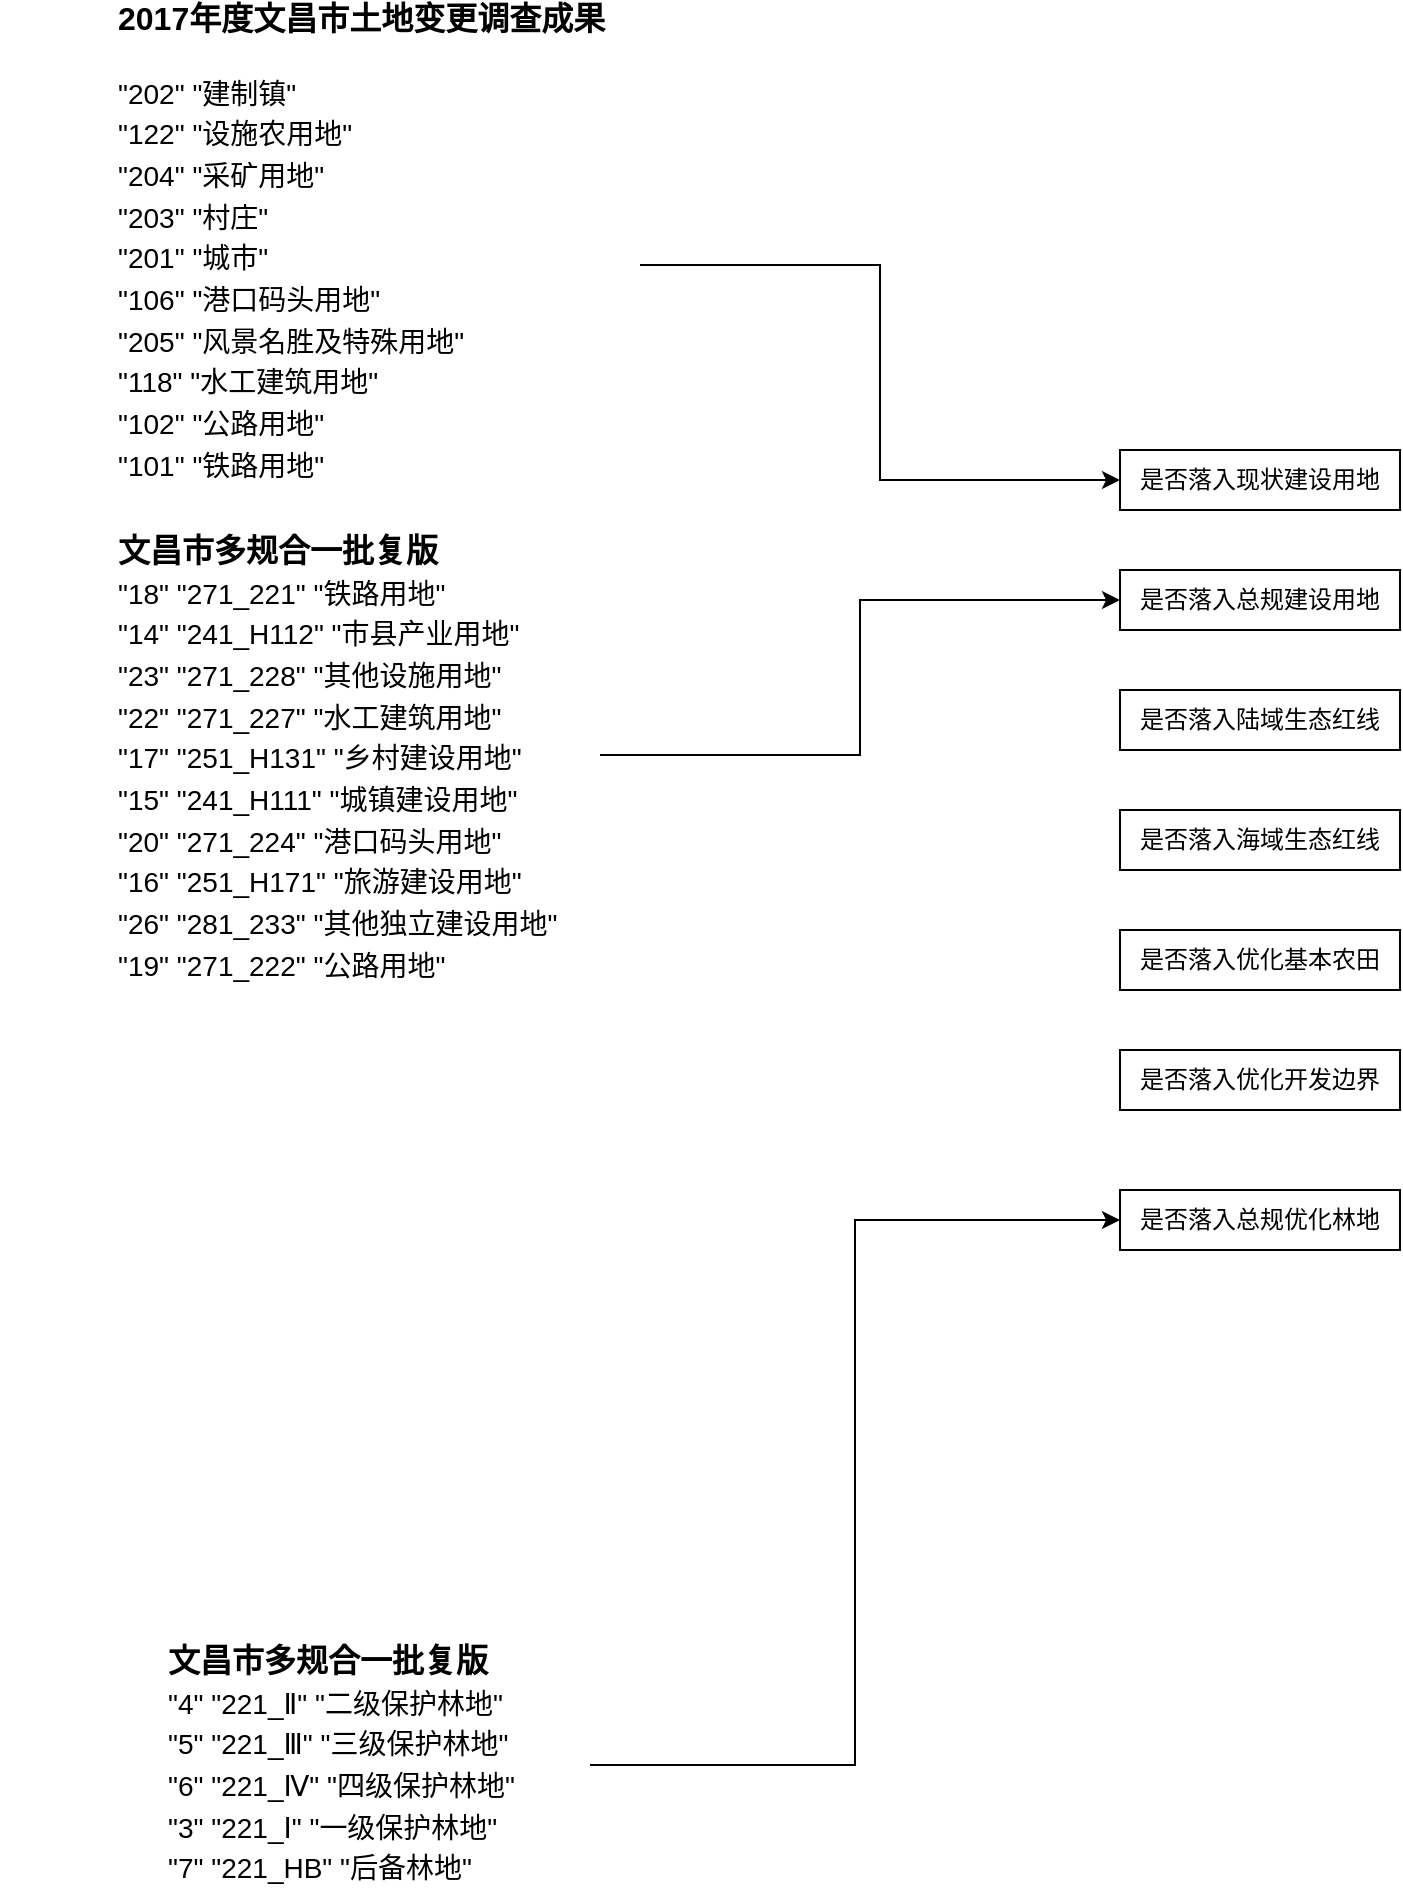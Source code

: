 <mxfile version="11.2.3" type="github" pages="1"><diagram id="FOM7cRv-rwjVKF6SeQ_-" name="Page-1"><mxGraphModel dx="1830" dy="1687" grid="1" gridSize="10" guides="1" tooltips="1" connect="1" arrows="1" fold="1" page="1" pageScale="1" pageWidth="850" pageHeight="1100" math="0" shadow="0"><root><mxCell id="0"/><mxCell id="1" parent="0"/><mxCell id="Ok4GDyt3GXnytpkombl4-1" value="是否落入现状建设用地" style="rounded=0;whiteSpace=wrap;html=1;" vertex="1" parent="1"><mxGeometry x="180" y="220" width="140" height="30" as="geometry"/></mxCell><mxCell id="Ok4GDyt3GXnytpkombl4-2" value="是否落入总规建设用地" style="rounded=0;whiteSpace=wrap;html=1;fontStyle=0" vertex="1" parent="1"><mxGeometry x="180" y="280" width="140" height="30" as="geometry"/></mxCell><mxCell id="Ok4GDyt3GXnytpkombl4-3" value="是否落入陆域生态红线" style="rounded=0;whiteSpace=wrap;html=1;" vertex="1" parent="1"><mxGeometry x="180" y="340" width="140" height="30" as="geometry"/></mxCell><mxCell id="Ok4GDyt3GXnytpkombl4-4" value="是否落入海域生态红线" style="rounded=0;whiteSpace=wrap;html=1;" vertex="1" parent="1"><mxGeometry x="180" y="400" width="140" height="30" as="geometry"/></mxCell><mxCell id="Ok4GDyt3GXnytpkombl4-5" value="是否落入优化基本农田" style="rounded=0;whiteSpace=wrap;html=1;" vertex="1" parent="1"><mxGeometry x="180" y="460" width="140" height="30" as="geometry"/></mxCell><mxCell id="Ok4GDyt3GXnytpkombl4-6" value="是否落入优化开发边界" style="rounded=0;whiteSpace=wrap;html=1;" vertex="1" parent="1"><mxGeometry x="180" y="520" width="140" height="30" as="geometry"/></mxCell><mxCell id="Ok4GDyt3GXnytpkombl4-7" value="是否落入总规优化林地" style="rounded=0;whiteSpace=wrap;html=1;" vertex="1" parent="1"><mxGeometry x="180" y="590" width="140" height="30" as="geometry"/></mxCell><mxCell id="Ok4GDyt3GXnytpkombl4-24" style="edgeStyle=orthogonalEdgeStyle;rounded=0;orthogonalLoop=1;jettySize=auto;html=1;" edge="1" parent="1" source="Ok4GDyt3GXnytpkombl4-18" target="Ok4GDyt3GXnytpkombl4-1"><mxGeometry relative="1" as="geometry"/></mxCell><mxCell id="Ok4GDyt3GXnytpkombl4-18" value="&lt;h6 style=&quot;background: none 0% 0% / auto repeat scroll padding-box border-box rgba(0 , 0 , 0 , 0) ; animation: 0s ease 0s 1 normal none running none ; border: 0px none rgb(0 , 0 , 0) ; border-radius: 0px ; border-collapse: separate ; bottom: auto ; box-shadow: none ; box-sizing: content-box ; caption-side: top ; clear: none ; clip: auto ; content: normal ; cursor: auto ; direction: ltr ; empty-cells: show ; float: none ; font-stretch: normal ; line-height: 20.8px ; height: 20.667px ; left: auto ; list-style: disc outside none ; margin: 0px ; max-height: none ; max-width: none ; min-height: 0px ; min-width: 0px ; opacity: 1 ; outline: rgb(0 , 0 , 0) none 0px ; overflow-wrap: break-word ; overflow: visible ; padding: 0px 60px 0px 54px ; position: static ; resize: none ; right: auto ; speak: normal ; table-layout: auto ; text-shadow: none ; text-overflow: clip ; top: auto ; transition: all 0.1s ease-out 0s ; unicode-bidi: normal ; vertical-align: baseline ; visibility: visible ; width: 680px ; word-break: normal ; z-index: auto ; zoom: 1 ; -webkit-appearance: none ; backface-visibility: visible ; border-spacing: 0px ; perspective: none ; perspective-origin: 397px 10.333px ; transform: none ; transform-origin: 397px 10.333px ; transform-style: flat&quot;&gt;&lt;font style=&quot;font-size: 16px&quot;&gt;2017年度文昌市土地变更调查成果&lt;/font&gt;&lt;/h6&gt;&lt;h1&gt;&lt;div id=&quot;magicdomid130_copy&quot; class=&quot;ace-line gutter-author-p-11933957 emptyGutter&quot; style=&quot;font-weight: 400 ; background: none 0% 0% / auto repeat scroll padding-box border-box rgba(0 , 0 , 0 , 0) ; animation: 0s ease 0s 1 normal none running none ; border: 0px none rgb(0 , 0 , 0) ; border-radius: 0px ; border-collapse: separate ; bottom: auto ; box-shadow: none ; box-sizing: content-box ; caption-side: top ; clear: none ; clip: auto ; content: normal ; cursor: auto ; direction: ltr ; empty-cells: show ; float: none ; font-stretch: normal ; font-size: 14px ; line-height: 20.8px ; height: 20.667px ; left: auto ; list-style: disc outside none ; margin: 0px ; max-height: none ; max-width: none ; min-height: 0px ; min-width: 0px ; opacity: 1 ; outline: rgb(0 , 0 , 0) none 0px ; overflow-wrap: break-word ; overflow: visible ; padding: 0px 60px 0px 54px ; position: static ; resize: none ; right: auto ; speak: normal ; table-layout: auto ; text-shadow: none ; text-overflow: clip ; top: auto ; transition: all 0.1s ease-out 0s ; unicode-bidi: normal ; vertical-align: baseline ; visibility: visible ; width: 680px ; word-break: normal ; z-index: auto ; zoom: 1 ; -webkit-appearance: none ; backface-visibility: visible ; border-spacing: 0px ; perspective: none ; perspective-origin: 397px 10.333px ; transform: none ; transform-origin: 397px 10.333px ; transform-style: flat&quot;&gt;&lt;span class=&quot;author-p-11933957 color:#ff0000&quot;&gt;&quot;202&quot;&#9;&quot;建制镇&quot;&lt;/span&gt;&lt;/div&gt;&lt;div id=&quot;magicdomid132_copy&quot; class=&quot;ace-line gutter-author-p-11933957 emptyGutter&quot; style=&quot;font-weight: 400 ; background: none 0% 0% / auto repeat scroll padding-box border-box rgba(0 , 0 , 0 , 0) ; animation: 0s ease 0s 1 normal none running none ; border: 0px none rgb(0 , 0 , 0) ; border-radius: 0px ; border-collapse: separate ; bottom: auto ; box-shadow: none ; box-sizing: content-box ; caption-side: top ; clear: none ; clip: auto ; content: normal ; cursor: auto ; direction: ltr ; empty-cells: show ; float: none ; font-stretch: normal ; font-size: 14px ; line-height: 20.8px ; height: 20.667px ; left: auto ; list-style: disc outside none ; margin: 0px ; max-height: none ; max-width: none ; min-height: 0px ; min-width: 0px ; opacity: 1 ; outline: rgb(0 , 0 , 0) none 0px ; overflow-wrap: break-word ; overflow: visible ; padding: 0px 60px 0px 54px ; position: static ; resize: none ; right: auto ; speak: normal ; table-layout: auto ; text-shadow: none ; text-overflow: clip ; top: auto ; transition: all 0.1s ease-out 0s ; unicode-bidi: normal ; vertical-align: baseline ; visibility: visible ; width: 680px ; word-break: normal ; z-index: auto ; zoom: 1 ; -webkit-appearance: none ; backface-visibility: visible ; border-spacing: 0px ; perspective: none ; perspective-origin: 397px 10.333px ; transform: none ; transform-origin: 397px 10.333px ; transform-style: flat&quot;&gt;&lt;span class=&quot;author-p-11933957 color:#ff0000&quot;&gt;&quot;122&quot;&#9;&quot;设施农用地&quot;&lt;/span&gt;&lt;/div&gt;&lt;div id=&quot;magicdomid135_copy&quot; class=&quot;ace-line gutter-author-p-11933957 emptyGutter&quot; style=&quot;font-weight: 400 ; background: none 0% 0% / auto repeat scroll padding-box border-box rgba(0 , 0 , 0 , 0) ; animation: 0s ease 0s 1 normal none running none ; border: 0px none rgb(0 , 0 , 0) ; border-radius: 0px ; border-collapse: separate ; bottom: auto ; box-shadow: none ; box-sizing: content-box ; caption-side: top ; clear: none ; clip: auto ; content: normal ; cursor: auto ; direction: ltr ; empty-cells: show ; float: none ; font-stretch: normal ; font-size: 14px ; line-height: 20.8px ; height: 20.667px ; left: auto ; list-style: disc outside none ; margin: 0px ; max-height: none ; max-width: none ; min-height: 0px ; min-width: 0px ; opacity: 1 ; outline: rgb(0 , 0 , 0) none 0px ; overflow-wrap: break-word ; overflow: visible ; padding: 0px 60px 0px 54px ; position: static ; resize: none ; right: auto ; speak: normal ; table-layout: auto ; text-shadow: none ; text-overflow: clip ; top: auto ; transition: all 0.1s ease-out 0s ; unicode-bidi: normal ; vertical-align: baseline ; visibility: visible ; width: 680px ; word-break: normal ; z-index: auto ; zoom: 1 ; -webkit-appearance: none ; backface-visibility: visible ; border-spacing: 0px ; perspective: none ; perspective-origin: 397px 10.333px ; transform: none ; transform-origin: 397px 10.333px ; transform-style: flat&quot;&gt;&lt;span class=&quot;author-p-11933957 color:#ff0000&quot;&gt;&quot;204&quot;&#9;&quot;采矿用地&quot;&lt;/span&gt;&lt;/div&gt;&lt;div id=&quot;magicdomid138_copy&quot; class=&quot;ace-line gutter-author-p-11933957 emptyGutter&quot; style=&quot;font-weight: 400 ; background: none 0% 0% / auto repeat scroll padding-box border-box rgba(0 , 0 , 0 , 0) ; animation: 0s ease 0s 1 normal none running none ; border: 0px none rgb(0 , 0 , 0) ; border-radius: 0px ; border-collapse: separate ; bottom: auto ; box-shadow: none ; box-sizing: content-box ; caption-side: top ; clear: none ; clip: auto ; content: normal ; cursor: auto ; direction: ltr ; empty-cells: show ; float: none ; font-stretch: normal ; font-size: 14px ; line-height: 20.8px ; height: 20.667px ; left: auto ; list-style: disc outside none ; margin: 0px ; max-height: none ; max-width: none ; min-height: 0px ; min-width: 0px ; opacity: 1 ; outline: rgb(0 , 0 , 0) none 0px ; overflow-wrap: break-word ; overflow: visible ; padding: 0px 60px 0px 54px ; position: static ; resize: none ; right: auto ; speak: normal ; table-layout: auto ; text-shadow: none ; text-overflow: clip ; top: auto ; transition: all 0.1s ease-out 0s ; unicode-bidi: normal ; vertical-align: baseline ; visibility: visible ; width: 680px ; word-break: normal ; z-index: auto ; zoom: 1 ; -webkit-appearance: none ; backface-visibility: visible ; border-spacing: 0px ; perspective: none ; perspective-origin: 397px 10.333px ; transform: none ; transform-origin: 397px 10.333px ; transform-style: flat&quot;&gt;&lt;span class=&quot;author-p-11933957 color:#ff0000&quot;&gt;&quot;203&quot;&#9;&quot;村庄&quot;&lt;/span&gt;&lt;/div&gt;&lt;div id=&quot;magicdomid139_copy&quot; class=&quot;ace-line gutter-author-p-11933957 emptyGutter&quot; style=&quot;font-weight: 400 ; background: none 0% 0% / auto repeat scroll padding-box border-box rgba(0 , 0 , 0 , 0) ; animation: 0s ease 0s 1 normal none running none ; border: 0px none rgb(0 , 0 , 0) ; border-radius: 0px ; border-collapse: separate ; bottom: auto ; box-shadow: none ; box-sizing: content-box ; caption-side: top ; clear: none ; clip: auto ; content: normal ; cursor: auto ; direction: ltr ; empty-cells: show ; float: none ; font-stretch: normal ; font-size: 14px ; line-height: 20.8px ; height: 20.667px ; left: auto ; list-style: disc outside none ; margin: 0px ; max-height: none ; max-width: none ; min-height: 0px ; min-width: 0px ; opacity: 1 ; outline: rgb(0 , 0 , 0) none 0px ; overflow-wrap: break-word ; overflow: visible ; padding: 0px 60px 0px 54px ; position: static ; resize: none ; right: auto ; speak: normal ; table-layout: auto ; text-shadow: none ; text-overflow: clip ; top: auto ; transition: all 0.1s ease-out 0s ; unicode-bidi: normal ; vertical-align: baseline ; visibility: visible ; width: 680px ; word-break: normal ; z-index: auto ; zoom: 1 ; -webkit-appearance: none ; backface-visibility: visible ; border-spacing: 0px ; perspective: none ; perspective-origin: 397px 10.333px ; transform: none ; transform-origin: 397px 10.333px ; transform-style: flat&quot;&gt;&lt;span class=&quot;author-p-11933957 color:#ff0000&quot;&gt;&quot;201&quot;&#9;&quot;城市&quot;&lt;/span&gt;&lt;/div&gt;&lt;div id=&quot;magicdomid142_copy&quot; class=&quot;ace-line gutter-author-p-11933957 emptyGutter&quot; style=&quot;font-weight: 400 ; background: none 0% 0% / auto repeat scroll padding-box border-box rgba(0 , 0 , 0 , 0) ; animation: 0s ease 0s 1 normal none running none ; border: 0px none rgb(0 , 0 , 0) ; border-radius: 0px ; border-collapse: separate ; bottom: auto ; box-shadow: none ; box-sizing: content-box ; caption-side: top ; clear: none ; clip: auto ; content: normal ; cursor: auto ; direction: ltr ; empty-cells: show ; float: none ; font-stretch: normal ; font-size: 14px ; line-height: 20.8px ; height: 20.667px ; left: auto ; list-style: disc outside none ; margin: 0px ; max-height: none ; max-width: none ; min-height: 0px ; min-width: 0px ; opacity: 1 ; outline: rgb(0 , 0 , 0) none 0px ; overflow-wrap: break-word ; overflow: visible ; padding: 0px 60px 0px 54px ; position: static ; resize: none ; right: auto ; speak: normal ; table-layout: auto ; text-shadow: none ; text-overflow: clip ; top: auto ; transition: all 0.1s ease-out 0s ; unicode-bidi: normal ; vertical-align: baseline ; visibility: visible ; width: 680px ; word-break: normal ; z-index: auto ; zoom: 1 ; -webkit-appearance: none ; backface-visibility: visible ; border-spacing: 0px ; perspective: none ; perspective-origin: 397px 10.333px ; transform: none ; transform-origin: 397px 10.333px ; transform-style: flat&quot;&gt;&lt;span class=&quot;author-p-11933957 color:#ff0000&quot;&gt;&quot;106&quot;&#9;&quot;港口码头用地&quot;&lt;/span&gt;&lt;/div&gt;&lt;div id=&quot;magicdomid145_copy&quot; class=&quot;ace-line gutter-author-p-11933957 emptyGutter&quot; style=&quot;font-weight: 400 ; background: none 0% 0% / auto repeat scroll padding-box border-box rgba(0 , 0 , 0 , 0) ; animation: 0s ease 0s 1 normal none running none ; border: 0px none rgb(0 , 0 , 0) ; border-radius: 0px ; border-collapse: separate ; bottom: auto ; box-shadow: none ; box-sizing: content-box ; caption-side: top ; clear: none ; clip: auto ; content: normal ; cursor: auto ; direction: ltr ; empty-cells: show ; float: none ; font-stretch: normal ; font-size: 14px ; line-height: 20.8px ; height: 20.667px ; left: auto ; list-style: disc outside none ; margin: 0px ; max-height: none ; max-width: none ; min-height: 0px ; min-width: 0px ; opacity: 1 ; outline: rgb(0 , 0 , 0) none 0px ; overflow-wrap: break-word ; overflow: visible ; padding: 0px 60px 0px 54px ; position: static ; resize: none ; right: auto ; speak: normal ; table-layout: auto ; text-shadow: none ; text-overflow: clip ; top: auto ; transition: all 0.1s ease-out 0s ; unicode-bidi: normal ; vertical-align: baseline ; visibility: visible ; width: 680px ; word-break: normal ; z-index: auto ; zoom: 1 ; -webkit-appearance: none ; backface-visibility: visible ; border-spacing: 0px ; perspective: none ; perspective-origin: 397px 10.333px ; transform: none ; transform-origin: 397px 10.333px ; transform-style: flat&quot;&gt;&lt;span class=&quot;author-p-11933957 color:#ff0000&quot;&gt;&quot;205&quot;&#9;&quot;风景名胜及特殊用地&quot;&lt;/span&gt;&lt;/div&gt;&lt;div id=&quot;magicdomid149_copy&quot; class=&quot;ace-line gutter-author-p-11933957 emptyGutter&quot; style=&quot;font-weight: 400 ; background: none 0% 0% / auto repeat scroll padding-box border-box rgba(0 , 0 , 0 , 0) ; animation: 0s ease 0s 1 normal none running none ; border: 0px none rgb(0 , 0 , 0) ; border-radius: 0px ; border-collapse: separate ; bottom: auto ; box-shadow: none ; box-sizing: content-box ; caption-side: top ; clear: none ; clip: auto ; content: normal ; cursor: auto ; direction: ltr ; empty-cells: show ; float: none ; font-stretch: normal ; font-size: 14px ; line-height: 20.8px ; height: 20.667px ; left: auto ; list-style: disc outside none ; margin: 0px ; max-height: none ; max-width: none ; min-height: 0px ; min-width: 0px ; opacity: 1 ; outline: rgb(0 , 0 , 0) none 0px ; overflow-wrap: break-word ; overflow: visible ; padding: 0px 60px 0px 54px ; position: static ; resize: none ; right: auto ; speak: normal ; table-layout: auto ; text-shadow: none ; text-overflow: clip ; top: auto ; transition: all 0.1s ease-out 0s ; unicode-bidi: normal ; vertical-align: baseline ; visibility: visible ; width: 680px ; word-break: normal ; z-index: auto ; zoom: 1 ; -webkit-appearance: none ; backface-visibility: visible ; border-spacing: 0px ; perspective: none ; perspective-origin: 397px 10.333px ; transform: none ; transform-origin: 397px 10.333px ; transform-style: flat&quot;&gt;&lt;span class=&quot;author-p-11933957 color:#ff0000&quot;&gt;&quot;118&quot;&#9;&quot;水工建筑用地&quot;&lt;/span&gt;&lt;/div&gt;&lt;div id=&quot;magicdomid153_copy&quot; class=&quot;ace-line gutter-author-p-11933957 emptyGutter&quot; style=&quot;font-weight: 400 ; background: none 0% 0% / auto repeat scroll padding-box border-box rgba(0 , 0 , 0 , 0) ; animation: 0s ease 0s 1 normal none running none ; border: 0px none rgb(0 , 0 , 0) ; border-radius: 0px ; border-collapse: separate ; bottom: auto ; box-shadow: none ; box-sizing: content-box ; caption-side: top ; clear: none ; clip: auto ; content: normal ; cursor: auto ; direction: ltr ; empty-cells: show ; float: none ; font-stretch: normal ; font-size: 14px ; line-height: 20.8px ; height: 20.667px ; left: auto ; list-style: disc outside none ; margin: 0px ; max-height: none ; max-width: none ; min-height: 0px ; min-width: 0px ; opacity: 1 ; outline: rgb(0 , 0 , 0) none 0px ; overflow-wrap: break-word ; overflow: visible ; padding: 0px 60px 0px 54px ; position: static ; resize: none ; right: auto ; speak: normal ; table-layout: auto ; text-shadow: none ; text-overflow: clip ; top: auto ; transition: all 0.1s ease-out 0s ; unicode-bidi: normal ; vertical-align: baseline ; visibility: visible ; width: 680px ; word-break: normal ; z-index: auto ; zoom: 1 ; -webkit-appearance: none ; backface-visibility: visible ; border-spacing: 0px ; perspective: none ; perspective-origin: 397px 10.333px ; transform: none ; transform-origin: 397px 10.333px ; transform-style: flat&quot;&gt;&lt;span class=&quot;author-p-11933957 color:#ff0000&quot;&gt;&quot;102&quot;&#9;&quot;公路用地&quot;&lt;/span&gt;&lt;/div&gt;&lt;div id=&quot;magicdomid154_copy&quot; class=&quot;ace-line gutter-author-p-11933957 emptyGutter&quot; style=&quot;font-weight: 400 ; background: none 0% 0% / auto repeat scroll padding-box border-box rgba(0 , 0 , 0 , 0) ; animation: 0s ease 0s 1 normal none running none ; border: 0px none rgb(0 , 0 , 0) ; border-radius: 0px ; border-collapse: separate ; bottom: auto ; box-shadow: none ; box-sizing: content-box ; caption-side: top ; clear: none ; clip: auto ; content: normal ; cursor: auto ; direction: ltr ; empty-cells: show ; float: none ; font-stretch: normal ; font-size: 14px ; line-height: 20.8px ; height: 20.667px ; left: auto ; list-style: disc outside none ; margin: 0px ; max-height: none ; max-width: none ; min-height: 0px ; min-width: 0px ; opacity: 1 ; outline: rgb(0 , 0 , 0) none 0px ; overflow-wrap: break-word ; overflow: visible ; padding: 0px 60px 0px 54px ; position: static ; resize: none ; right: auto ; speak: normal ; table-layout: auto ; text-shadow: none ; text-overflow: clip ; top: auto ; transition: all 0.1s ease-out 0s ; unicode-bidi: normal ; vertical-align: baseline ; visibility: visible ; width: 680px ; word-break: normal ; z-index: auto ; zoom: 1 ; -webkit-appearance: none ; backface-visibility: visible ; border-spacing: 0px ; perspective: none ; perspective-origin: 397px 10.333px ; transform: none ; transform-origin: 397px 10.333px ; transform-style: flat&quot;&gt;&lt;span class=&quot;author-p-11933957 color:#ff0000&quot;&gt;&quot;101&quot;&#9;&quot;铁路用地&quot;&lt;/span&gt;&lt;/div&gt;&lt;/h1&gt;" style="text;html=1;strokeColor=none;fillColor=none;spacing=5;spacingTop=-20;whiteSpace=wrap;overflow=hidden;rounded=0;" vertex="1" parent="1"><mxGeometry x="-380" y="5" width="320" height="245" as="geometry"/></mxCell><mxCell id="Ok4GDyt3GXnytpkombl4-25" style="edgeStyle=orthogonalEdgeStyle;rounded=0;orthogonalLoop=1;jettySize=auto;html=1;entryX=0;entryY=0.5;entryDx=0;entryDy=0;" edge="1" parent="1" source="Ok4GDyt3GXnytpkombl4-21" target="Ok4GDyt3GXnytpkombl4-2"><mxGeometry relative="1" as="geometry"/></mxCell><mxCell id="Ok4GDyt3GXnytpkombl4-21" value="&lt;h1&gt;&lt;div id=&quot;magicdomid1051_copy&quot; class=&quot;ace-line gutter-author-p-11933957 emptyGutter&quot; style=&quot;font-size: 14px ; font-weight: 400 ; background: none 0% 0% / auto repeat scroll padding-box border-box rgba(0 , 0 , 0 , 0) ; animation: 0s ease 0s 1 normal none running none ; border: 0px none rgb(0 , 0 , 0) ; border-radius: 0px ; border-collapse: separate ; bottom: auto ; box-shadow: none ; box-sizing: content-box ; caption-side: top ; clear: none ; clip: auto ; content: normal ; cursor: auto ; direction: ltr ; empty-cells: show ; float: none ; font-stretch: normal ; line-height: 20.8px ; height: 20.667px ; left: auto ; list-style: disc outside none ; margin: 0px ; max-height: none ; max-width: none ; min-height: 0px ; min-width: 0px ; opacity: 1 ; outline: rgb(0 , 0 , 0) none 0px ; overflow-wrap: break-word ; overflow: visible ; padding: 0px 60px 0px 54px ; position: static ; resize: none ; right: auto ; speak: normal ; table-layout: auto ; text-shadow: none ; text-overflow: clip ; top: auto ; transition: all 0.1s ease-out 0s ; unicode-bidi: normal ; vertical-align: baseline ; visibility: visible ; width: 680px ; word-break: normal ; z-index: auto ; zoom: 1 ; -webkit-appearance: none ; backface-visibility: visible ; border-spacing: 0px ; perspective: none ; perspective-origin: 397px 10.333px ; transform: none ; transform-origin: 397px 10.333px ; transform-style: flat&quot;&gt;&lt;span class=&quot;author-p-11933957 color:#ff0000&quot;&gt;&lt;span style=&quot;font-size: 16px ; font-weight: 700&quot;&gt;文昌市多规合一批复版&lt;/span&gt;&lt;br&gt;&lt;/span&gt;&lt;/div&gt;&lt;div id=&quot;magicdomid1051_copy&quot; class=&quot;ace-line gutter-author-p-11933957 emptyGutter&quot; style=&quot;font-size: 14px ; font-weight: 400 ; background: none 0% 0% / auto repeat scroll padding-box border-box rgba(0 , 0 , 0 , 0) ; animation: 0s ease 0s 1 normal none running none ; border: 0px none rgb(0 , 0 , 0) ; border-radius: 0px ; border-collapse: separate ; bottom: auto ; box-shadow: none ; box-sizing: content-box ; caption-side: top ; clear: none ; clip: auto ; content: normal ; cursor: auto ; direction: ltr ; empty-cells: show ; float: none ; font-stretch: normal ; line-height: 20.8px ; height: 20.667px ; left: auto ; list-style: disc outside none ; margin: 0px ; max-height: none ; max-width: none ; min-height: 0px ; min-width: 0px ; opacity: 1 ; outline: rgb(0 , 0 , 0) none 0px ; overflow-wrap: break-word ; overflow: visible ; padding: 0px 60px 0px 54px ; position: static ; resize: none ; right: auto ; speak: normal ; table-layout: auto ; text-shadow: none ; text-overflow: clip ; top: auto ; transition: all 0.1s ease-out 0s ; unicode-bidi: normal ; vertical-align: baseline ; visibility: visible ; width: 680px ; word-break: normal ; z-index: auto ; zoom: 1 ; -webkit-appearance: none ; backface-visibility: visible ; border-spacing: 0px ; perspective: none ; perspective-origin: 397px 10.333px ; transform: none ; transform-origin: 397px 10.333px ; transform-style: flat&quot;&gt;&lt;span class=&quot;author-p-11933957 color:#ff0000&quot;&gt;&quot;18&quot;&#9;&quot;271_221&quot;&#9;&quot;铁路用地&quot;&lt;/span&gt;&lt;/div&gt;&lt;div id=&quot;magicdomid1053_copy&quot; class=&quot;ace-line gutter-author-p-11933957 emptyGutter&quot; style=&quot;font-size: 14px ; font-weight: 400 ; background: none 0% 0% / auto repeat scroll padding-box border-box rgba(0 , 0 , 0 , 0) ; animation: 0s ease 0s 1 normal none running none ; border: 0px none rgb(0 , 0 , 0) ; border-radius: 0px ; border-collapse: separate ; bottom: auto ; box-shadow: none ; box-sizing: content-box ; caption-side: top ; clear: none ; clip: auto ; content: normal ; cursor: auto ; direction: ltr ; empty-cells: show ; float: none ; font-stretch: normal ; line-height: 20.8px ; height: 20.667px ; left: auto ; list-style: disc outside none ; margin: 0px ; max-height: none ; max-width: none ; min-height: 0px ; min-width: 0px ; opacity: 1 ; outline: rgb(0 , 0 , 0) none 0px ; overflow-wrap: break-word ; overflow: visible ; padding: 0px 60px 0px 54px ; position: static ; resize: none ; right: auto ; speak: normal ; table-layout: auto ; text-shadow: none ; text-overflow: clip ; top: auto ; transition: all 0.1s ease-out 0s ; unicode-bidi: normal ; vertical-align: baseline ; visibility: visible ; width: 680px ; word-break: normal ; z-index: auto ; zoom: 1 ; -webkit-appearance: none ; backface-visibility: visible ; border-spacing: 0px ; perspective: none ; perspective-origin: 397px 10.333px ; transform: none ; transform-origin: 397px 10.333px ; transform-style: flat&quot;&gt;&lt;span class=&quot;author-p-11933957 color:#ff0000&quot;&gt;&quot;14&quot;&#9;&quot;241_H112&quot;&#9;&quot;市县产业用地&quot;&lt;/span&gt;&lt;/div&gt;&lt;div id=&quot;magicdomid1030_copy&quot; class=&quot;ace-line gutter-author-p-11933957 emptyGutter&quot; style=&quot;font-size: 14px ; font-weight: 400 ; background: none 0% 0% / auto repeat scroll padding-box border-box rgba(0 , 0 , 0 , 0) ; animation: 0s ease 0s 1 normal none running none ; border: 0px none rgb(0 , 0 , 0) ; border-radius: 0px ; border-collapse: separate ; bottom: auto ; box-shadow: none ; box-sizing: content-box ; caption-side: top ; clear: none ; clip: auto ; content: normal ; cursor: auto ; direction: ltr ; empty-cells: show ; float: none ; font-stretch: normal ; line-height: 20.8px ; height: 20.667px ; left: auto ; list-style: disc outside none ; margin: 0px ; max-height: none ; max-width: none ; min-height: 0px ; min-width: 0px ; opacity: 1 ; outline: rgb(0 , 0 , 0) none 0px ; overflow-wrap: break-word ; overflow: visible ; padding: 0px 60px 0px 54px ; position: static ; resize: none ; right: auto ; speak: normal ; table-layout: auto ; text-shadow: none ; text-overflow: clip ; top: auto ; transition: all 0.1s ease-out 0s ; unicode-bidi: normal ; vertical-align: baseline ; visibility: visible ; width: 680px ; word-break: normal ; z-index: auto ; zoom: 1 ; -webkit-appearance: none ; backface-visibility: visible ; border-spacing: 0px ; perspective: none ; perspective-origin: 397px 10.333px ; transform: none ; transform-origin: 397px 10.333px ; transform-style: flat&quot;&gt;&lt;span class=&quot;author-p-11933957 color:#ff0000&quot;&gt;&quot;23&quot;&#9;&quot;271_228&quot;&#9;&quot;其他设施用地&quot;&lt;/span&gt;&lt;/div&gt;&lt;div id=&quot;magicdomid1055_copy&quot; class=&quot;ace-line gutter-author-p-11933957 emptyGutter&quot; style=&quot;font-size: 14px ; font-weight: 400 ; background: none 0% 0% / auto repeat scroll padding-box border-box rgba(0 , 0 , 0 , 0) ; animation: 0s ease 0s 1 normal none running none ; border: 0px none rgb(0 , 0 , 0) ; border-radius: 0px ; border-collapse: separate ; bottom: auto ; box-shadow: none ; box-sizing: content-box ; caption-side: top ; clear: none ; clip: auto ; content: normal ; cursor: auto ; direction: ltr ; empty-cells: show ; float: none ; font-stretch: normal ; line-height: 20.8px ; height: 20.667px ; left: auto ; list-style: disc outside none ; margin: 0px ; max-height: none ; max-width: none ; min-height: 0px ; min-width: 0px ; opacity: 1 ; outline: rgb(0 , 0 , 0) none 0px ; overflow-wrap: break-word ; overflow: visible ; padding: 0px 60px 0px 54px ; position: static ; resize: none ; right: auto ; speak: normal ; table-layout: auto ; text-shadow: none ; text-overflow: clip ; top: auto ; transition: all 0.1s ease-out 0s ; unicode-bidi: normal ; vertical-align: baseline ; visibility: visible ; width: 680px ; word-break: normal ; z-index: auto ; zoom: 1 ; -webkit-appearance: none ; backface-visibility: visible ; border-spacing: 0px ; perspective: none ; perspective-origin: 397px 10.333px ; transform: none ; transform-origin: 397px 10.333px ; transform-style: flat&quot;&gt;&lt;span class=&quot;author-p-11933957 color:#ff0000&quot;&gt;&quot;22&quot;&#9;&quot;271_227&quot;&#9;&quot;水工建筑用地&quot;&lt;/span&gt;&lt;/div&gt;&lt;div id=&quot;magicdomid1033_copy&quot; class=&quot;ace-line gutter-author-p-11933957 emptyGutter&quot; style=&quot;font-size: 14px ; font-weight: 400 ; background: none 0% 0% / auto repeat scroll padding-box border-box rgba(0 , 0 , 0 , 0) ; animation: 0s ease 0s 1 normal none running none ; border: 0px none rgb(0 , 0 , 0) ; border-radius: 0px ; border-collapse: separate ; bottom: auto ; box-shadow: none ; box-sizing: content-box ; caption-side: top ; clear: none ; clip: auto ; content: normal ; cursor: auto ; direction: ltr ; empty-cells: show ; float: none ; font-stretch: normal ; line-height: 20.8px ; height: 20.667px ; left: auto ; list-style: disc outside none ; margin: 0px ; max-height: none ; max-width: none ; min-height: 0px ; min-width: 0px ; opacity: 1 ; outline: rgb(0 , 0 , 0) none 0px ; overflow-wrap: break-word ; overflow: visible ; padding: 0px 60px 0px 54px ; position: static ; resize: none ; right: auto ; speak: normal ; table-layout: auto ; text-shadow: none ; text-overflow: clip ; top: auto ; transition: all 0.1s ease-out 0s ; unicode-bidi: normal ; vertical-align: baseline ; visibility: visible ; width: 680px ; word-break: normal ; z-index: auto ; zoom: 1 ; -webkit-appearance: none ; backface-visibility: visible ; border-spacing: 0px ; perspective: none ; perspective-origin: 397px 10.333px ; transform: none ; transform-origin: 397px 10.333px ; transform-style: flat&quot;&gt;&lt;span class=&quot;author-p-11933957 color:#ff0000&quot;&gt;&quot;17&quot;&#9;&quot;251_H131&quot;&#9;&quot;乡村建设用地&quot;&lt;/span&gt;&lt;/div&gt;&lt;div id=&quot;magicdomid1034_copy&quot; class=&quot;ace-line gutter-author-p-11933957 emptyGutter&quot; style=&quot;font-size: 14px ; font-weight: 400 ; background: none 0% 0% / auto repeat scroll padding-box border-box rgba(0 , 0 , 0 , 0) ; animation: 0s ease 0s 1 normal none running none ; border: 0px none rgb(0 , 0 , 0) ; border-radius: 0px ; border-collapse: separate ; bottom: auto ; box-shadow: none ; box-sizing: content-box ; caption-side: top ; clear: none ; clip: auto ; content: normal ; cursor: auto ; direction: ltr ; empty-cells: show ; float: none ; font-stretch: normal ; line-height: 20.8px ; height: 20.667px ; left: auto ; list-style: disc outside none ; margin: 0px ; max-height: none ; max-width: none ; min-height: 0px ; min-width: 0px ; opacity: 1 ; outline: rgb(0 , 0 , 0) none 0px ; overflow-wrap: break-word ; overflow: visible ; padding: 0px 60px 0px 54px ; position: static ; resize: none ; right: auto ; speak: normal ; table-layout: auto ; text-shadow: none ; text-overflow: clip ; top: auto ; transition: all 0.1s ease-out 0s ; unicode-bidi: normal ; vertical-align: baseline ; visibility: visible ; width: 680px ; word-break: normal ; z-index: auto ; zoom: 1 ; -webkit-appearance: none ; backface-visibility: visible ; border-spacing: 0px ; perspective: none ; perspective-origin: 397px 10.333px ; transform: none ; transform-origin: 397px 10.333px ; transform-style: flat&quot;&gt;&lt;span class=&quot;author-p-11933957 color:#ff0000&quot;&gt;&quot;15&quot;&#9;&quot;241_H111&quot;&#9;&quot;城镇建设用地&quot;&lt;/span&gt;&lt;/div&gt;&lt;div id=&quot;magicdomid1057_copy&quot; class=&quot;ace-line gutter-author-p-11933957 emptyGutter&quot; style=&quot;font-size: 14px ; font-weight: 400 ; background: none 0% 0% / auto repeat scroll padding-box border-box rgba(0 , 0 , 0 , 0) ; animation: 0s ease 0s 1 normal none running none ; border: 0px none rgb(0 , 0 , 0) ; border-radius: 0px ; border-collapse: separate ; bottom: auto ; box-shadow: none ; box-sizing: content-box ; caption-side: top ; clear: none ; clip: auto ; content: normal ; cursor: auto ; direction: ltr ; empty-cells: show ; float: none ; font-stretch: normal ; line-height: 20.8px ; height: 20.667px ; left: auto ; list-style: disc outside none ; margin: 0px ; max-height: none ; max-width: none ; min-height: 0px ; min-width: 0px ; opacity: 1 ; outline: rgb(0 , 0 , 0) none 0px ; overflow-wrap: break-word ; overflow: visible ; padding: 0px 60px 0px 54px ; position: static ; resize: none ; right: auto ; speak: normal ; table-layout: auto ; text-shadow: none ; text-overflow: clip ; top: auto ; transition: all 0.1s ease-out 0s ; unicode-bidi: normal ; vertical-align: baseline ; visibility: visible ; width: 680px ; word-break: normal ; z-index: auto ; zoom: 1 ; -webkit-appearance: none ; backface-visibility: visible ; border-spacing: 0px ; perspective: none ; perspective-origin: 397px 10.333px ; transform: none ; transform-origin: 397px 10.333px ; transform-style: flat&quot;&gt;&lt;span class=&quot;author-p-11933957 color:#ff0000&quot;&gt;&quot;20&quot;&#9;&quot;271_224&quot;&#9;&quot;港口码头用地&quot;&lt;/span&gt;&lt;/div&gt;&lt;div id=&quot;magicdomid1061_copy&quot; class=&quot;ace-line gutter-author-p-11933957 emptyGutter&quot; style=&quot;font-size: 14px ; font-weight: 400 ; background: none 0% 0% / auto repeat scroll padding-box border-box rgba(0 , 0 , 0 , 0) ; animation: 0s ease 0s 1 normal none running none ; border: 0px none rgb(0 , 0 , 0) ; border-radius: 0px ; border-collapse: separate ; bottom: auto ; box-shadow: none ; box-sizing: content-box ; caption-side: top ; clear: none ; clip: auto ; content: normal ; cursor: auto ; direction: ltr ; empty-cells: show ; float: none ; font-stretch: normal ; line-height: 20.8px ; height: 20.667px ; left: auto ; list-style: disc outside none ; margin: 0px ; max-height: none ; max-width: none ; min-height: 0px ; min-width: 0px ; opacity: 1 ; outline: rgb(0 , 0 , 0) none 0px ; overflow-wrap: break-word ; overflow: visible ; padding: 0px 60px 0px 54px ; position: static ; resize: none ; right: auto ; speak: normal ; table-layout: auto ; text-shadow: none ; text-overflow: clip ; top: auto ; transition: all 0.1s ease-out 0s ; unicode-bidi: normal ; vertical-align: baseline ; visibility: visible ; width: 680px ; word-break: normal ; z-index: auto ; zoom: 1 ; -webkit-appearance: none ; backface-visibility: visible ; border-spacing: 0px ; perspective: none ; perspective-origin: 397px 10.333px ; transform: none ; transform-origin: 397px 10.333px ; transform-style: flat&quot;&gt;&lt;span class=&quot;author-p-11933957 color:#ff0000&quot;&gt;&quot;16&quot;&#9;&quot;251_H171&quot;&#9;&quot;旅游建设用地&quot;&lt;/span&gt;&lt;/div&gt;&lt;div id=&quot;magicdomid1043_copy&quot; class=&quot;ace-line gutter-author-p-11933957 emptyGutter&quot; style=&quot;font-size: 14px ; font-weight: 400 ; background: none 0% 0% / auto repeat scroll padding-box border-box rgba(0 , 0 , 0 , 0) ; animation: 0s ease 0s 1 normal none running none ; border: 0px none rgb(0 , 0 , 0) ; border-radius: 0px ; border-collapse: separate ; bottom: auto ; box-shadow: none ; box-sizing: content-box ; caption-side: top ; clear: none ; clip: auto ; content: normal ; cursor: auto ; direction: ltr ; empty-cells: show ; float: none ; font-stretch: normal ; line-height: 20.8px ; height: 20.667px ; left: auto ; list-style: disc outside none ; margin: 0px ; max-height: none ; max-width: none ; min-height: 0px ; min-width: 0px ; opacity: 1 ; outline: rgb(0 , 0 , 0) none 0px ; overflow-wrap: break-word ; overflow: visible ; padding: 0px 60px 0px 54px ; position: static ; resize: none ; right: auto ; speak: normal ; table-layout: auto ; text-shadow: none ; text-overflow: clip ; top: auto ; transition: all 0.1s ease-out 0s ; unicode-bidi: normal ; vertical-align: baseline ; visibility: visible ; width: 680px ; word-break: normal ; z-index: auto ; zoom: 1 ; -webkit-appearance: none ; backface-visibility: visible ; border-spacing: 0px ; perspective: none ; perspective-origin: 397px 10.333px ; transform: none ; transform-origin: 397px 10.333px ; transform-style: flat&quot;&gt;&lt;span class=&quot;author-p-11933957 color:#ff0000&quot;&gt;&quot;26&quot;&#9;&quot;281_233&quot;&#9;&quot;其他独立建设用地&quot;&lt;/span&gt;&lt;/div&gt;&lt;div id=&quot;magicdomid1065_copy&quot; class=&quot;ace-line gutter-author-p-11933957 emptyGutter&quot; style=&quot;font-size: 14px ; font-weight: 400 ; background: none 0% 0% / auto repeat scroll padding-box border-box rgba(0 , 0 , 0 , 0) ; animation: 0s ease 0s 1 normal none running none ; border: 0px none rgb(0 , 0 , 0) ; border-radius: 0px ; border-collapse: separate ; bottom: auto ; box-shadow: none ; box-sizing: content-box ; caption-side: top ; clear: none ; clip: auto ; content: normal ; cursor: auto ; direction: ltr ; empty-cells: show ; float: none ; font-stretch: normal ; line-height: 20.8px ; height: 20.667px ; left: auto ; list-style: disc outside none ; margin: 0px ; max-height: none ; max-width: none ; min-height: 0px ; min-width: 0px ; opacity: 1 ; outline: rgb(0 , 0 , 0) none 0px ; overflow-wrap: break-word ; overflow: visible ; padding: 0px 60px 0px 54px ; position: static ; resize: none ; right: auto ; speak: normal ; table-layout: auto ; text-shadow: none ; text-overflow: clip ; top: auto ; transition: all 0.1s ease-out 0s ; unicode-bidi: normal ; vertical-align: baseline ; visibility: visible ; width: 680px ; word-break: normal ; z-index: auto ; zoom: 1 ; -webkit-appearance: none ; backface-visibility: visible ; border-spacing: 0px ; perspective: none ; perspective-origin: 397px 10.333px ; transform: none ; transform-origin: 397px 10.333px ; transform-style: flat&quot;&gt;&lt;span class=&quot;author-p-11933957 color:#ff0000&quot;&gt;&quot;19&quot;&#9;&quot;271_222&quot;&#9;&quot;公路用地&quot;&lt;/span&gt;&lt;/div&gt;&lt;div id=&quot;magicdomid1063_copy&quot; class=&quot;ace-line gutter-author-p-11933957 emptyGutter&quot; style=&quot;font-size: 14px ; font-weight: 400 ; background: none 0% 0% / auto repeat scroll padding-box border-box rgba(0 , 0 , 0 , 0) ; animation: 0s ease 0s 1 normal none running none ; border: 0px none rgb(0 , 0 , 0) ; border-radius: 0px ; border-collapse: separate ; bottom: auto ; box-shadow: none ; box-sizing: content-box ; caption-side: top ; clear: none ; clip: auto ; content: normal ; cursor: auto ; direction: ltr ; empty-cells: show ; float: none ; font-stretch: normal ; line-height: 20.8px ; height: 20.667px ; left: auto ; list-style: disc outside none ; margin: 0px ; max-height: none ; max-width: none ; min-height: 0px ; min-width: 0px ; opacity: 1 ; outline: rgb(0 , 0 , 0) none 0px ; overflow-wrap: break-word ; overflow: visible ; padding: 0px 60px 0px 54px ; position: static ; resize: none ; right: auto ; speak: normal ; table-layout: auto ; text-shadow: none ; text-overflow: clip ; top: auto ; transition: all 0.1s ease-out 0s ; unicode-bidi: normal ; vertical-align: baseline ; visibility: visible ; width: 680px ; word-break: normal ; z-index: auto ; zoom: 1 ; -webkit-appearance: none ; backface-visibility: visible ; border-spacing: 0px ; perspective: none ; perspective-origin: 397px 10.333px ; transform: none ; transform-origin: 397px 10.333px ; transform-style: flat&quot;&gt;&lt;span class=&quot;author-p-11933957 color:#ff0000&quot;&gt;&quot;24&quot;&#9;&quot;281_231&quot;&#9;&quot;风景名胜设施用地&quot;&lt;/span&gt;&lt;/div&gt;&lt;/h1&gt;" style="text;html=1;strokeColor=none;fillColor=none;spacing=5;spacingTop=-20;whiteSpace=wrap;overflow=hidden;rounded=0;" vertex="1" parent="1"><mxGeometry x="-380" y="255" width="300" height="235" as="geometry"/></mxCell><mxCell id="Ok4GDyt3GXnytpkombl4-23" style="edgeStyle=orthogonalEdgeStyle;rounded=0;orthogonalLoop=1;jettySize=auto;html=1;entryX=0;entryY=0.5;entryDx=0;entryDy=0;" edge="1" parent="1" source="Ok4GDyt3GXnytpkombl4-22" target="Ok4GDyt3GXnytpkombl4-7"><mxGeometry relative="1" as="geometry"/></mxCell><mxCell id="Ok4GDyt3GXnytpkombl4-22" value="&lt;h1&gt;&lt;div id=&quot;magicdomid1067_copy&quot; class=&quot;ace-line gutter-author-p-11933957 emptyGutter&quot; style=&quot;animation: 0s ease 0s 1 normal none running none ; background: none 0% 0% / auto repeat scroll padding-box border-box rgba(0 , 0 , 0 , 0) ; border: 0px none rgb(0 , 0 , 0) ; border-radius: 0px ; border-collapse: separate ; bottom: auto ; box-shadow: none ; box-sizing: content-box ; caption-side: top ; clear: none ; clip: auto ; content: normal ; cursor: auto ; direction: ltr ; empty-cells: show ; float: none ; font-weight: 400 ; font-stretch: normal ; font-size: 14px ; line-height: 20.8px ; font-family: &amp;#34;sf pro&amp;#34; , &amp;#34;roboto&amp;#34; , &amp;#34;noto&amp;#34; , &amp;#34;helvetica&amp;#34; , &amp;#34;tahoma&amp;#34; , &amp;#34;arial&amp;#34; , &amp;#34;microsoft yahei&amp;#34; , , &amp;#34;pingfang sc&amp;#34; , &amp;#34;hiragino sans gb&amp;#34; , &amp;#34;heiti sc&amp;#34; , sans-serif ; height: 20.667px ; left: auto ; list-style: disc outside none ; margin: 0px ; max-height: none ; max-width: none ; min-height: 0px ; min-width: 0px ; opacity: 1 ; outline: rgb(0 , 0 , 0) none 0px ; overflow-wrap: break-word ; overflow: visible ; padding: 0px 60px 0px 54px ; position: static ; resize: none ; right: auto ; speak: normal ; table-layout: auto ; text-shadow: none ; text-overflow: clip ; top: auto ; transition: 0.1s ease-out 0s ; unicode-bidi: normal ; vertical-align: baseline ; visibility: visible ; width: 680px ; word-break: normal ; z-index: auto ; zoom: 1 ; -webkit-appearance: none ; backface-visibility: visible ; border-spacing: 0px ; perspective: none ; perspective-origin: 397px 10.333px ; transform: none ; transform-origin: 397px 10.333px ; transform-style: flat&quot;&gt;&lt;span class=&quot;author-p-11933957 color:#91d051&quot;&gt;&lt;span style=&quot;font-size: 16px ; font-weight: 700&quot;&gt;文昌市多规合一批复版&lt;/span&gt;&lt;br&gt;&lt;/span&gt;&lt;/div&gt;&lt;div id=&quot;magicdomid1067_copy&quot; class=&quot;ace-line gutter-author-p-11933957 emptyGutter&quot; style=&quot;animation: 0s ease 0s 1 normal none running none ; background: none 0% 0% / auto repeat scroll padding-box border-box rgba(0 , 0 , 0 , 0) ; border: 0px none rgb(0 , 0 , 0) ; border-radius: 0px ; border-collapse: separate ; bottom: auto ; box-shadow: none ; box-sizing: content-box ; caption-side: top ; clear: none ; clip: auto ; content: normal ; cursor: auto ; direction: ltr ; empty-cells: show ; float: none ; font-weight: 400 ; font-stretch: normal ; font-size: 14px ; line-height: 20.8px ; font-family: &amp;#34;sf pro&amp;#34; , &amp;#34;roboto&amp;#34; , &amp;#34;noto&amp;#34; , &amp;#34;helvetica&amp;#34; , &amp;#34;tahoma&amp;#34; , &amp;#34;arial&amp;#34; , &amp;#34;microsoft yahei&amp;#34; , , &amp;#34;pingfang sc&amp;#34; , &amp;#34;hiragino sans gb&amp;#34; , &amp;#34;heiti sc&amp;#34; , sans-serif ; height: 20.667px ; left: auto ; list-style: disc outside none ; margin: 0px ; max-height: none ; max-width: none ; min-height: 0px ; min-width: 0px ; opacity: 1 ; outline: rgb(0 , 0 , 0) none 0px ; overflow-wrap: break-word ; overflow: visible ; padding: 0px 60px 0px 54px ; position: static ; resize: none ; right: auto ; speak: normal ; table-layout: auto ; text-shadow: none ; text-overflow: clip ; top: auto ; transition: 0.1s ease-out 0s ; unicode-bidi: normal ; vertical-align: baseline ; visibility: visible ; width: 680px ; word-break: normal ; z-index: auto ; zoom: 1 ; -webkit-appearance: none ; backface-visibility: visible ; border-spacing: 0px ; perspective: none ; perspective-origin: 397px 10.333px ; transform: none ; transform-origin: 397px 10.333px ; transform-style: flat&quot;&gt;&lt;span class=&quot;author-p-11933957 color:#91d051&quot;&gt;&quot;4&quot;&#9;&quot;221_Ⅱ&quot;&#9;&quot;二级保护林地&quot;&lt;/span&gt;&lt;/div&gt;&lt;div id=&quot;magicdomid1068_copy&quot; class=&quot;ace-line gutter-author-p-11933957 emptyGutter&quot; style=&quot;animation: 0s ease 0s 1 normal none running none ; background: none 0% 0% / auto repeat scroll padding-box border-box rgba(0 , 0 , 0 , 0) ; border: 0px none rgb(0 , 0 , 0) ; border-radius: 0px ; border-collapse: separate ; bottom: auto ; box-shadow: none ; box-sizing: content-box ; caption-side: top ; clear: none ; clip: auto ; content: normal ; cursor: auto ; direction: ltr ; empty-cells: show ; float: none ; font-weight: 400 ; font-stretch: normal ; font-size: 14px ; line-height: 20.8px ; font-family: &amp;#34;sf pro&amp;#34; , &amp;#34;roboto&amp;#34; , &amp;#34;noto&amp;#34; , &amp;#34;helvetica&amp;#34; , &amp;#34;tahoma&amp;#34; , &amp;#34;arial&amp;#34; , &amp;#34;microsoft yahei&amp;#34; , , &amp;#34;pingfang sc&amp;#34; , &amp;#34;hiragino sans gb&amp;#34; , &amp;#34;heiti sc&amp;#34; , sans-serif ; height: 20.667px ; left: auto ; list-style: disc outside none ; margin: 0px ; max-height: none ; max-width: none ; min-height: 0px ; min-width: 0px ; opacity: 1 ; outline: rgb(0 , 0 , 0) none 0px ; overflow-wrap: break-word ; overflow: visible ; padding: 0px 60px 0px 54px ; position: static ; resize: none ; right: auto ; speak: normal ; table-layout: auto ; text-shadow: none ; text-overflow: clip ; top: auto ; transition: 0.1s ease-out 0s ; unicode-bidi: normal ; vertical-align: baseline ; visibility: visible ; width: 680px ; word-break: normal ; z-index: auto ; zoom: 1 ; -webkit-appearance: none ; backface-visibility: visible ; border-spacing: 0px ; perspective: none ; perspective-origin: 397px 10.333px ; transform: none ; transform-origin: 397px 10.333px ; transform-style: flat&quot;&gt;&lt;span class=&quot;author-p-11933957 color:#91d051&quot;&gt;&quot;5&quot;&#9;&quot;221_Ⅲ&quot;&#9;&quot;三级保护林地&quot;&lt;/span&gt;&lt;/div&gt;&lt;div id=&quot;magicdomid1070_copy&quot; class=&quot;ace-line gutter-author-p-11933957 emptyGutter&quot; style=&quot;animation: 0s ease 0s 1 normal none running none ; background: none 0% 0% / auto repeat scroll padding-box border-box rgba(0 , 0 , 0 , 0) ; border: 0px none rgb(0 , 0 , 0) ; border-radius: 0px ; border-collapse: separate ; bottom: auto ; box-shadow: none ; box-sizing: content-box ; caption-side: top ; clear: none ; clip: auto ; content: normal ; cursor: auto ; direction: ltr ; empty-cells: show ; float: none ; font-weight: 400 ; font-stretch: normal ; font-size: 14px ; line-height: 20.8px ; font-family: &amp;#34;sf pro&amp;#34; , &amp;#34;roboto&amp;#34; , &amp;#34;noto&amp;#34; , &amp;#34;helvetica&amp;#34; , &amp;#34;tahoma&amp;#34; , &amp;#34;arial&amp;#34; , &amp;#34;microsoft yahei&amp;#34; , , &amp;#34;pingfang sc&amp;#34; , &amp;#34;hiragino sans gb&amp;#34; , &amp;#34;heiti sc&amp;#34; , sans-serif ; height: 20.667px ; left: auto ; list-style: disc outside none ; margin: 0px ; max-height: none ; max-width: none ; min-height: 0px ; min-width: 0px ; opacity: 1 ; outline: rgb(0 , 0 , 0) none 0px ; overflow-wrap: break-word ; overflow: visible ; padding: 0px 60px 0px 54px ; position: static ; resize: none ; right: auto ; speak: normal ; table-layout: auto ; text-shadow: none ; text-overflow: clip ; top: auto ; transition: 0.1s ease-out 0s ; unicode-bidi: normal ; vertical-align: baseline ; visibility: visible ; width: 680px ; word-break: normal ; z-index: auto ; zoom: 1 ; -webkit-appearance: none ; backface-visibility: visible ; border-spacing: 0px ; perspective: none ; perspective-origin: 397px 10.333px ; transform: none ; transform-origin: 397px 10.333px ; transform-style: flat&quot;&gt;&lt;span class=&quot;author-p-11933957 color:#91d051&quot;&gt;&quot;6&quot;&#9;&quot;221_Ⅳ&quot;&#9;&quot;四级保护林地&quot;&lt;/span&gt;&lt;/div&gt;&lt;div id=&quot;magicdomid1074_copy&quot; class=&quot;ace-line gutter-author-p-11933957 emptyGutter&quot; style=&quot;animation: 0s ease 0s 1 normal none running none ; background: none 0% 0% / auto repeat scroll padding-box border-box rgba(0 , 0 , 0 , 0) ; border: 0px none rgb(0 , 0 , 0) ; border-radius: 0px ; border-collapse: separate ; bottom: auto ; box-shadow: none ; box-sizing: content-box ; caption-side: top ; clear: none ; clip: auto ; content: normal ; cursor: auto ; direction: ltr ; empty-cells: show ; float: none ; font-weight: 400 ; font-stretch: normal ; font-size: 14px ; line-height: 20.8px ; font-family: &amp;#34;sf pro&amp;#34; , &amp;#34;roboto&amp;#34; , &amp;#34;noto&amp;#34; , &amp;#34;helvetica&amp;#34; , &amp;#34;tahoma&amp;#34; , &amp;#34;arial&amp;#34; , &amp;#34;microsoft yahei&amp;#34; , , &amp;#34;pingfang sc&amp;#34; , &amp;#34;hiragino sans gb&amp;#34; , &amp;#34;heiti sc&amp;#34; , sans-serif ; height: 20.667px ; left: auto ; list-style: disc outside none ; margin: 0px ; max-height: none ; max-width: none ; min-height: 0px ; min-width: 0px ; opacity: 1 ; outline: rgb(0 , 0 , 0) none 0px ; overflow-wrap: break-word ; overflow: visible ; padding: 0px 60px 0px 54px ; position: static ; resize: none ; right: auto ; speak: normal ; table-layout: auto ; text-shadow: none ; text-overflow: clip ; top: auto ; transition: 0.1s ease-out 0s ; unicode-bidi: normal ; vertical-align: baseline ; visibility: visible ; width: 680px ; word-break: normal ; z-index: auto ; zoom: 1 ; -webkit-appearance: none ; backface-visibility: visible ; border-spacing: 0px ; perspective: none ; perspective-origin: 397px 10.333px ; transform: none ; transform-origin: 397px 10.333px ; transform-style: flat&quot;&gt;&lt;span class=&quot;author-p-11933957 color:#91d051&quot;&gt;&quot;3&quot;&#9;&quot;221_Ⅰ&quot;&#9;&quot;一级保护林地&quot;&lt;/span&gt;&lt;/div&gt;&lt;div id=&quot;magicdomid1078_copy&quot; class=&quot;ace-line gutter-author-p-11933957 emptyGutter&quot; style=&quot;animation: 0s ease 0s 1 normal none running none ; background: none 0% 0% / auto repeat scroll padding-box border-box rgba(0 , 0 , 0 , 0) ; border: 0px none rgb(0 , 0 , 0) ; border-radius: 0px ; border-collapse: separate ; bottom: auto ; box-shadow: none ; box-sizing: content-box ; caption-side: top ; clear: none ; clip: auto ; content: normal ; cursor: auto ; direction: ltr ; empty-cells: show ; float: none ; font-weight: 400 ; font-stretch: normal ; font-size: 14px ; line-height: 20.8px ; font-family: &amp;#34;sf pro&amp;#34; , &amp;#34;roboto&amp;#34; , &amp;#34;noto&amp;#34; , &amp;#34;helvetica&amp;#34; , &amp;#34;tahoma&amp;#34; , &amp;#34;arial&amp;#34; , &amp;#34;microsoft yahei&amp;#34; , , &amp;#34;pingfang sc&amp;#34; , &amp;#34;hiragino sans gb&amp;#34; , &amp;#34;heiti sc&amp;#34; , sans-serif ; height: 20.667px ; left: auto ; list-style: disc outside none ; margin: 0px ; max-height: none ; max-width: none ; min-height: 0px ; min-width: 0px ; opacity: 1 ; outline: rgb(0 , 0 , 0) none 0px ; overflow-wrap: break-word ; overflow: visible ; padding: 0px 60px 0px 54px ; position: static ; resize: none ; right: auto ; speak: normal ; table-layout: auto ; text-shadow: none ; text-overflow: clip ; top: auto ; transition: 0.1s ease-out 0s ; unicode-bidi: normal ; vertical-align: baseline ; visibility: visible ; width: 680px ; word-break: normal ; z-index: auto ; zoom: 1 ; -webkit-appearance: none ; backface-visibility: visible ; border-spacing: 0px ; perspective: none ; perspective-origin: 397px 10.333px ; transform: none ; transform-origin: 397px 10.333px ; transform-style: flat&quot;&gt;&lt;span class=&quot;author-p-11933957 color:#91d051&quot;&gt;&quot;7&quot;&#9;&quot;221_HB&quot;&#9;&quot;后备林地&quot;&lt;/span&gt;&lt;/div&gt;&lt;/h1&gt;" style="text;html=1;strokeColor=none;fillColor=none;spacing=5;spacingTop=-20;whiteSpace=wrap;overflow=hidden;rounded=0;" vertex="1" parent="1"><mxGeometry x="-355" y="810" width="270" height="135" as="geometry"/></mxCell></root></mxGraphModel></diagram></mxfile>